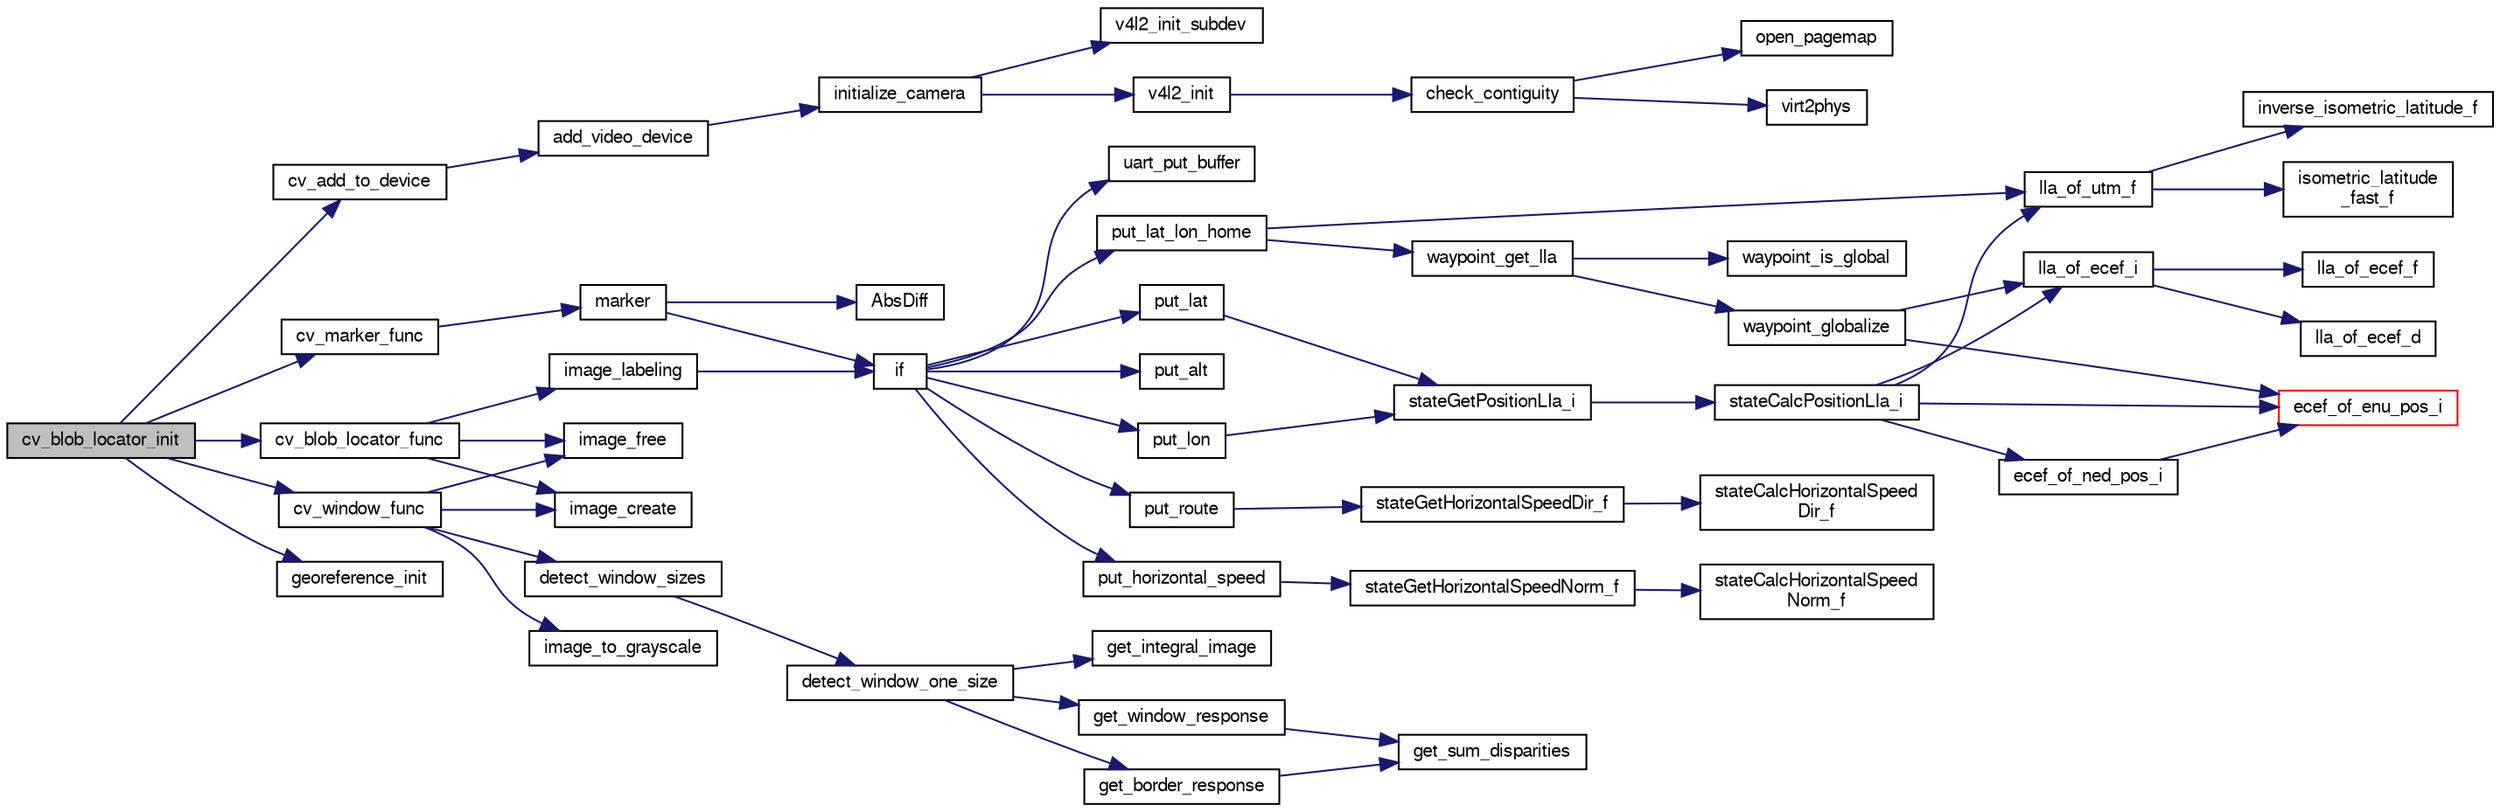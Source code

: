 digraph "cv_blob_locator_init"
{
  edge [fontname="FreeSans",fontsize="10",labelfontname="FreeSans",labelfontsize="10"];
  node [fontname="FreeSans",fontsize="10",shape=record];
  rankdir="LR";
  Node1 [label="cv_blob_locator_init",height=0.2,width=0.4,color="black", fillcolor="grey75", style="filled", fontcolor="black"];
  Node1 -> Node2 [color="midnightblue",fontsize="10",style="solid",fontname="FreeSans"];
  Node2 [label="cv_add_to_device",height=0.2,width=0.4,color="black", fillcolor="white", style="filled",URL="$cv_8c.html#a27c5a4c16f124cdc564d637fcc733b97"];
  Node2 -> Node3 [color="midnightblue",fontsize="10",style="solid",fontname="FreeSans"];
  Node3 [label="add_video_device",height=0.2,width=0.4,color="black", fillcolor="white", style="filled",URL="$cv_8h.html#a9e0afd727457cecc0e207aa03c4d48a5",tooltip="Keep track of video devices added by modules. "];
  Node3 -> Node4 [color="midnightblue",fontsize="10",style="solid",fontname="FreeSans"];
  Node4 [label="initialize_camera",height=0.2,width=0.4,color="black", fillcolor="white", style="filled",URL="$video__thread_8c.html#acc71ed66abdc3fa0cecd95cc408c670e"];
  Node4 -> Node5 [color="midnightblue",fontsize="10",style="solid",fontname="FreeSans"];
  Node5 [label="v4l2_init_subdev",height=0.2,width=0.4,color="black", fillcolor="white", style="filled",URL="$v4l2_8c.html#a3798643b3e99cd32ef724fc928d92e51",tooltip="Initialize a V4L2 subdevice. "];
  Node4 -> Node6 [color="midnightblue",fontsize="10",style="solid",fontname="FreeSans"];
  Node6 [label="v4l2_init",height=0.2,width=0.4,color="black", fillcolor="white", style="filled",URL="$v4l2_8c.html#a1f683e79a4639d4e189f059f6c4ae268",tooltip="Initialize a V4L2(Video for Linux 2) device. "];
  Node6 -> Node7 [color="midnightblue",fontsize="10",style="solid",fontname="FreeSans"];
  Node7 [label="check_contiguity",height=0.2,width=0.4,color="black", fillcolor="white", style="filled",URL="$virt2phys_8c.html#ac0b66a5b5e335c413a78b5e9f677ba83"];
  Node7 -> Node8 [color="midnightblue",fontsize="10",style="solid",fontname="FreeSans"];
  Node8 [label="open_pagemap",height=0.2,width=0.4,color="black", fillcolor="white", style="filled",URL="$virt2phys_8c.html#ac4c8df40f3a8bc1086f2637b1c78b101"];
  Node7 -> Node9 [color="midnightblue",fontsize="10",style="solid",fontname="FreeSans"];
  Node9 [label="virt2phys",height=0.2,width=0.4,color="black", fillcolor="white", style="filled",URL="$virt2phys_8c.html#a4c9379905f0c688e828e6e1a23d18153"];
  Node1 -> Node10 [color="midnightblue",fontsize="10",style="solid",fontname="FreeSans"];
  Node10 [label="cv_blob_locator_func",height=0.2,width=0.4,color="black", fillcolor="white", style="filled",URL="$cv__blob__locator_8c.html#a922c40d2a25e1519548f0d62094d13e0"];
  Node10 -> Node11 [color="midnightblue",fontsize="10",style="solid",fontname="FreeSans"];
  Node11 [label="image_create",height=0.2,width=0.4,color="black", fillcolor="white", style="filled",URL="$image_8c.html#ab5cc0250c461b9d2f043e4884f6b9a53",tooltip="Create a new image. "];
  Node10 -> Node12 [color="midnightblue",fontsize="10",style="solid",fontname="FreeSans"];
  Node12 [label="image_free",height=0.2,width=0.4,color="black", fillcolor="white", style="filled",URL="$image_8c.html#aa09d6434519478ba26eab12a96d600ba",tooltip="Free the image. "];
  Node10 -> Node13 [color="midnightblue",fontsize="10",style="solid",fontname="FreeSans"];
  Node13 [label="image_labeling",height=0.2,width=0.4,color="black", fillcolor="white", style="filled",URL="$blob__finder_8c.html#a4394ddcfee7f3a3c1ff870b038b2883b"];
  Node13 -> Node14 [color="midnightblue",fontsize="10",style="solid",fontname="FreeSans"];
  Node14 [label="if",height=0.2,width=0.4,color="black", fillcolor="white", style="filled",URL="$e__identification__fr_8c.html#a92cffae21318c1d983c63f3afa2a8d87"];
  Node14 -> Node15 [color="midnightblue",fontsize="10",style="solid",fontname="FreeSans"];
  Node15 [label="put_lat",height=0.2,width=0.4,color="black", fillcolor="white", style="filled",URL="$e__identification__fr_8c.html#abe4d49e345383266eb45de2d01dc9998"];
  Node15 -> Node16 [color="midnightblue",fontsize="10",style="solid",fontname="FreeSans"];
  Node16 [label="stateGetPositionLla_i",height=0.2,width=0.4,color="black", fillcolor="white", style="filled",URL="$group__state__position.html#ga99473409b740a26c0e2b9a5bd8e9defb",tooltip="Get position in LLA coordinates (int). "];
  Node16 -> Node17 [color="midnightblue",fontsize="10",style="solid",fontname="FreeSans"];
  Node17 [label="stateCalcPositionLla_i",height=0.2,width=0.4,color="black", fillcolor="white", style="filled",URL="$group__state__position.html#gad0fedf046f198eace06305e56fc7a0f8",tooltip="Calculate LLA (int) from any other available representation. "];
  Node17 -> Node18 [color="midnightblue",fontsize="10",style="solid",fontname="FreeSans"];
  Node18 [label="lla_of_ecef_i",height=0.2,width=0.4,color="black", fillcolor="white", style="filled",URL="$group__math__geodetic__int.html#gaea47a32071c2427f895fcb1df32c4e23",tooltip="Convert a ECEF to LLA. "];
  Node18 -> Node19 [color="midnightblue",fontsize="10",style="solid",fontname="FreeSans"];
  Node19 [label="lla_of_ecef_f",height=0.2,width=0.4,color="black", fillcolor="white", style="filled",URL="$pprz__geodetic__float_8c.html#adecd186d51b41b09f0cad928c0d2f68e"];
  Node18 -> Node20 [color="midnightblue",fontsize="10",style="solid",fontname="FreeSans"];
  Node20 [label="lla_of_ecef_d",height=0.2,width=0.4,color="black", fillcolor="white", style="filled",URL="$group__math__geodetic__double.html#ga9d3464ccabcd97db9fb4e1c7d25dfe16"];
  Node17 -> Node21 [color="midnightblue",fontsize="10",style="solid",fontname="FreeSans"];
  Node21 [label="lla_of_utm_f",height=0.2,width=0.4,color="black", fillcolor="white", style="filled",URL="$pprz__geodetic__float_8c.html#a30c2e47ec9a898079c04e8b08496b455"];
  Node21 -> Node22 [color="midnightblue",fontsize="10",style="solid",fontname="FreeSans"];
  Node22 [label="inverse_isometric_latitude_f",height=0.2,width=0.4,color="black", fillcolor="white", style="filled",URL="$pprz__geodetic__float_8c.html#a28b6e05c87f50f1e5290e36407095fb6"];
  Node21 -> Node23 [color="midnightblue",fontsize="10",style="solid",fontname="FreeSans"];
  Node23 [label="isometric_latitude\l_fast_f",height=0.2,width=0.4,color="black", fillcolor="white", style="filled",URL="$pprz__geodetic__float_8c.html#a21ea1b369f7d4abd984fb89c488dde24"];
  Node17 -> Node24 [color="midnightblue",fontsize="10",style="solid",fontname="FreeSans"];
  Node24 [label="ecef_of_ned_pos_i",height=0.2,width=0.4,color="black", fillcolor="white", style="filled",URL="$group__math__geodetic__int.html#gaf92579b72a2adb1aaac73fae89553fca",tooltip="Convert a local NED position to ECEF. "];
  Node24 -> Node25 [color="midnightblue",fontsize="10",style="solid",fontname="FreeSans"];
  Node25 [label="ecef_of_enu_pos_i",height=0.2,width=0.4,color="red", fillcolor="white", style="filled",URL="$group__math__geodetic__int.html#gaaeff7441301129ca712e828b9b4f474e",tooltip="Convert a local ENU position to ECEF. "];
  Node17 -> Node25 [color="midnightblue",fontsize="10",style="solid",fontname="FreeSans"];
  Node14 -> Node26 [color="midnightblue",fontsize="10",style="solid",fontname="FreeSans"];
  Node26 [label="put_lon",height=0.2,width=0.4,color="black", fillcolor="white", style="filled",URL="$e__identification__fr_8c.html#a58d75f9f286ae788eb5a93131c69b9cf"];
  Node26 -> Node16 [color="midnightblue",fontsize="10",style="solid",fontname="FreeSans"];
  Node14 -> Node27 [color="midnightblue",fontsize="10",style="solid",fontname="FreeSans"];
  Node27 [label="put_alt",height=0.2,width=0.4,color="black", fillcolor="white", style="filled",URL="$e__identification__fr_8c.html#af46aee3f4ea5943261ce0a748645d5ab"];
  Node14 -> Node28 [color="midnightblue",fontsize="10",style="solid",fontname="FreeSans"];
  Node28 [label="put_lat_lon_home",height=0.2,width=0.4,color="black", fillcolor="white", style="filled",URL="$e__identification__fr_8c.html#ab86f66c5c2a551aabe930fff3a5120d3"];
  Node28 -> Node21 [color="midnightblue",fontsize="10",style="solid",fontname="FreeSans"];
  Node28 -> Node29 [color="midnightblue",fontsize="10",style="solid",fontname="FreeSans"];
  Node29 [label="waypoint_get_lla",height=0.2,width=0.4,color="black", fillcolor="white", style="filled",URL="$nav_2waypoints_8c.html#a2ed9112b04893275873729d03176f490",tooltip="Get LLA coordinates of waypoint. "];
  Node29 -> Node30 [color="midnightblue",fontsize="10",style="solid",fontname="FreeSans"];
  Node30 [label="waypoint_is_global",height=0.2,width=0.4,color="black", fillcolor="white", style="filled",URL="$nav_2waypoints_8c.html#a4f584367219ec09db0e1df24c85e7a1b"];
  Node29 -> Node31 [color="midnightblue",fontsize="10",style="solid",fontname="FreeSans"];
  Node31 [label="waypoint_globalize",height=0.2,width=0.4,color="black", fillcolor="white", style="filled",URL="$nav_2waypoints_8c.html#a10acece8582506367e9e9df3694bf31b",tooltip="update global LLA coordinates from its ENU coordinates "];
  Node31 -> Node25 [color="midnightblue",fontsize="10",style="solid",fontname="FreeSans"];
  Node31 -> Node18 [color="midnightblue",fontsize="10",style="solid",fontname="FreeSans"];
  Node14 -> Node32 [color="midnightblue",fontsize="10",style="solid",fontname="FreeSans"];
  Node32 [label="put_route",height=0.2,width=0.4,color="black", fillcolor="white", style="filled",URL="$e__identification__fr_8c.html#ad697ac22d1fafd997a6033c81aac40c9"];
  Node32 -> Node33 [color="midnightblue",fontsize="10",style="solid",fontname="FreeSans"];
  Node33 [label="stateGetHorizontalSpeedDir_f",height=0.2,width=0.4,color="black", fillcolor="white", style="filled",URL="$group__state__velocity.html#ga6f8b83126a235daea584aa9ce97f7fac",tooltip="Get dir of horizontal ground speed (float). "];
  Node33 -> Node34 [color="midnightblue",fontsize="10",style="solid",fontname="FreeSans"];
  Node34 [label="stateCalcHorizontalSpeed\lDir_f",height=0.2,width=0.4,color="black", fillcolor="white", style="filled",URL="$group__state__velocity.html#gad9b7b6ea39d5a4ee3e824f97204c4bb5"];
  Node14 -> Node35 [color="midnightblue",fontsize="10",style="solid",fontname="FreeSans"];
  Node35 [label="put_horizontal_speed",height=0.2,width=0.4,color="black", fillcolor="white", style="filled",URL="$e__identification__fr_8c.html#ad38b113b8c749a0ad70f3226ce4be6c8"];
  Node35 -> Node36 [color="midnightblue",fontsize="10",style="solid",fontname="FreeSans"];
  Node36 [label="stateGetHorizontalSpeedNorm_f",height=0.2,width=0.4,color="black", fillcolor="white", style="filled",URL="$group__state__velocity.html#ga1396b84069296dc0353f25281a472c08",tooltip="Get norm of horizontal ground speed (float). "];
  Node36 -> Node37 [color="midnightblue",fontsize="10",style="solid",fontname="FreeSans"];
  Node37 [label="stateCalcHorizontalSpeed\lNorm_f",height=0.2,width=0.4,color="black", fillcolor="white", style="filled",URL="$group__state__velocity.html#ga990849172b82f2e3bc1ab9da2395c9c4"];
  Node14 -> Node38 [color="midnightblue",fontsize="10",style="solid",fontname="FreeSans"];
  Node38 [label="uart_put_buffer",height=0.2,width=0.4,color="black", fillcolor="white", style="filled",URL="$chibios_2mcu__periph_2uart__arch_8c.html#aafe5af02ef8bf915fcd76d39896174a3",tooltip="Uart transmit buffer implementation. "];
  Node1 -> Node39 [color="midnightblue",fontsize="10",style="solid",fontname="FreeSans"];
  Node39 [label="cv_marker_func",height=0.2,width=0.4,color="black", fillcolor="white", style="filled",URL="$cv__blob__locator_8c.html#a095162a58d6a269d84029f8a17a1d359"];
  Node39 -> Node40 [color="midnightblue",fontsize="10",style="solid",fontname="FreeSans"];
  Node40 [label="marker",height=0.2,width=0.4,color="black", fillcolor="white", style="filled",URL="$imavmarker_8c.html#aafa443822c1c72b0735f92c4656eb669"];
  Node40 -> Node41 [color="midnightblue",fontsize="10",style="solid",fontname="FreeSans"];
  Node41 [label="AbsDiff",height=0.2,width=0.4,color="black", fillcolor="white", style="filled",URL="$imavmarker_8c.html#aa60ddde6125ffb56a27dae15eb474dc0"];
  Node40 -> Node14 [color="midnightblue",fontsize="10",style="solid",fontname="FreeSans"];
  Node1 -> Node42 [color="midnightblue",fontsize="10",style="solid",fontname="FreeSans"];
  Node42 [label="cv_window_func",height=0.2,width=0.4,color="black", fillcolor="white", style="filled",URL="$cv__blob__locator_8c.html#a8a8fe89100e06413aa2d6ac8fe864904"];
  Node42 -> Node11 [color="midnightblue",fontsize="10",style="solid",fontname="FreeSans"];
  Node42 -> Node43 [color="midnightblue",fontsize="10",style="solid",fontname="FreeSans"];
  Node43 [label="image_to_grayscale",height=0.2,width=0.4,color="black", fillcolor="white", style="filled",URL="$image_8c.html#a74a32006a620503a7ca62e5b2a86abd1",tooltip="Convert an image to grayscale. "];
  Node42 -> Node44 [color="midnightblue",fontsize="10",style="solid",fontname="FreeSans"];
  Node44 [label="detect_window_sizes",height=0.2,width=0.4,color="black", fillcolor="white", style="filled",URL="$detect__window_8c.html#a7aa027192382c57d36c563c050324fcb"];
  Node44 -> Node45 [color="midnightblue",fontsize="10",style="solid",fontname="FreeSans"];
  Node45 [label="detect_window_one_size",height=0.2,width=0.4,color="black", fillcolor="white", style="filled",URL="$detect__window_8c.html#a4768d05b0fbd586efc9d66d4e6713724"];
  Node45 -> Node46 [color="midnightblue",fontsize="10",style="solid",fontname="FreeSans"];
  Node46 [label="get_integral_image",height=0.2,width=0.4,color="black", fillcolor="white", style="filled",URL="$detect__window_8c.html#aa749b2471e961c6b426b030ebc9a278d"];
  Node45 -> Node47 [color="midnightblue",fontsize="10",style="solid",fontname="FreeSans"];
  Node47 [label="get_window_response",height=0.2,width=0.4,color="black", fillcolor="white", style="filled",URL="$detect__window_8c.html#ae7f2c9f25beb12d41e3169a2785d794a"];
  Node47 -> Node48 [color="midnightblue",fontsize="10",style="solid",fontname="FreeSans"];
  Node48 [label="get_sum_disparities",height=0.2,width=0.4,color="black", fillcolor="white", style="filled",URL="$detect__window_8c.html#a43d41976f62300cb900a8a43e0e1947e"];
  Node45 -> Node49 [color="midnightblue",fontsize="10",style="solid",fontname="FreeSans"];
  Node49 [label="get_border_response",height=0.2,width=0.4,color="black", fillcolor="white", style="filled",URL="$detect__window_8c.html#a44b1391d6d18f1408ab9a17ebebd6687"];
  Node49 -> Node48 [color="midnightblue",fontsize="10",style="solid",fontname="FreeSans"];
  Node42 -> Node12 [color="midnightblue",fontsize="10",style="solid",fontname="FreeSans"];
  Node1 -> Node50 [color="midnightblue",fontsize="10",style="solid",fontname="FreeSans"];
  Node50 [label="georeference_init",height=0.2,width=0.4,color="black", fillcolor="white", style="filled",URL="$cv__georeference_8c.html#a41379c2909e00206b2c73893f814660e"];
}
